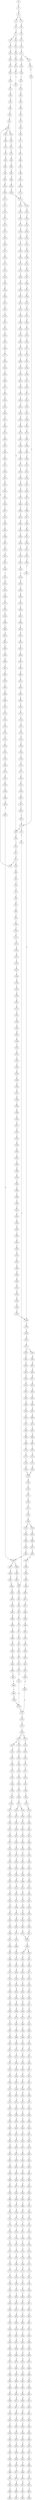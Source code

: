 strict digraph  {
	S0 -> S1 [ label = C ];
	S1 -> S2 [ label = G ];
	S2 -> S3 [ label = T ];
	S2 -> S4 [ label = C ];
	S3 -> S5 [ label = A ];
	S4 -> S6 [ label = A ];
	S5 -> S7 [ label = C ];
	S6 -> S8 [ label = C ];
	S7 -> S9 [ label = T ];
	S7 -> S10 [ label = G ];
	S8 -> S11 [ label = G ];
	S9 -> S12 [ label = T ];
	S10 -> S13 [ label = T ];
	S11 -> S14 [ label = T ];
	S12 -> S15 [ label = C ];
	S13 -> S16 [ label = C ];
	S14 -> S17 [ label = C ];
	S15 -> S18 [ label = A ];
	S16 -> S19 [ label = C ];
	S17 -> S20 [ label = G ];
	S17 -> S21 [ label = C ];
	S18 -> S22 [ label = A ];
	S19 -> S23 [ label = A ];
	S20 -> S24 [ label = A ];
	S21 -> S25 [ label = A ];
	S22 -> S26 [ label = G ];
	S23 -> S27 [ label = G ];
	S24 -> S28 [ label = G ];
	S25 -> S29 [ label = G ];
	S26 -> S30 [ label = C ];
	S27 -> S31 [ label = C ];
	S28 -> S32 [ label = C ];
	S29 -> S33 [ label = C ];
	S30 -> S34 [ label = G ];
	S31 -> S35 [ label = G ];
	S32 -> S36 [ label = G ];
	S33 -> S37 [ label = T ];
	S33 -> S35 [ label = G ];
	S34 -> S38 [ label = A ];
	S35 -> S39 [ label = A ];
	S36 -> S40 [ label = A ];
	S37 -> S41 [ label = T ];
	S38 -> S42 [ label = G ];
	S39 -> S43 [ label = G ];
	S40 -> S44 [ label = G ];
	S41 -> S45 [ label = C ];
	S42 -> S46 [ label = T ];
	S43 -> S47 [ label = T ];
	S44 -> S48 [ label = T ];
	S45 -> S49 [ label = A ];
	S46 -> S50 [ label = C ];
	S47 -> S51 [ label = C ];
	S48 -> S52 [ label = C ];
	S49 -> S53 [ label = C ];
	S50 -> S54 [ label = C ];
	S51 -> S55 [ label = C ];
	S51 -> S56 [ label = T ];
	S52 -> S57 [ label = G ];
	S53 -> S58 [ label = G ];
	S54 -> S59 [ label = C ];
	S55 -> S59 [ label = C ];
	S56 -> S60 [ label = C ];
	S57 -> S61 [ label = A ];
	S58 -> S62 [ label = C ];
	S59 -> S63 [ label = T ];
	S59 -> S64 [ label = G ];
	S60 -> S65 [ label = G ];
	S61 -> S66 [ label = A ];
	S62 -> S67 [ label = C ];
	S63 -> S68 [ label = C ];
	S64 -> S69 [ label = C ];
	S65 -> S70 [ label = T ];
	S66 -> S71 [ label = C ];
	S67 -> S72 [ label = C ];
	S68 -> S73 [ label = C ];
	S69 -> S74 [ label = C ];
	S70 -> S75 [ label = C ];
	S71 -> S76 [ label = C ];
	S72 -> S77 [ label = T ];
	S73 -> S78 [ label = G ];
	S74 -> S79 [ label = T ];
	S75 -> S80 [ label = T ];
	S76 -> S81 [ label = T ];
	S77 -> S82 [ label = T ];
	S78 -> S83 [ label = G ];
	S79 -> S84 [ label = G ];
	S80 -> S85 [ label = G ];
	S81 -> S86 [ label = G ];
	S82 -> S87 [ label = C ];
	S83 -> S88 [ label = T ];
	S84 -> S89 [ label = T ];
	S85 -> S90 [ label = T ];
	S86 -> S91 [ label = T ];
	S87 -> S92 [ label = A ];
	S88 -> S93 [ label = C ];
	S89 -> S94 [ label = C ];
	S90 -> S95 [ label = T ];
	S91 -> S96 [ label = C ];
	S92 -> S97 [ label = T ];
	S93 -> S98 [ label = T ];
	S94 -> S99 [ label = G ];
	S95 -> S100 [ label = C ];
	S96 -> S101 [ label = G ];
	S97 -> S102 [ label = C ];
	S98 -> S103 [ label = G ];
	S99 -> S104 [ label = C ];
	S100 -> S105 [ label = C ];
	S101 -> S106 [ label = C ];
	S102 -> S107 [ label = C ];
	S103 -> S108 [ label = G ];
	S104 -> S109 [ label = G ];
	S105 -> S110 [ label = G ];
	S106 -> S111 [ label = G ];
	S107 -> S112 [ label = A ];
	S108 -> S113 [ label = A ];
	S109 -> S114 [ label = C ];
	S110 -> S115 [ label = T ];
	S111 -> S114 [ label = C ];
	S112 -> S116 [ label = G ];
	S113 -> S117 [ label = G ];
	S114 -> S118 [ label = G ];
	S114 -> S119 [ label = A ];
	S115 -> S120 [ label = G ];
	S116 -> S121 [ label = A ];
	S117 -> S122 [ label = G ];
	S118 -> S123 [ label = A ];
	S119 -> S124 [ label = A ];
	S120 -> S125 [ label = G ];
	S121 -> S126 [ label = A ];
	S122 -> S127 [ label = G ];
	S123 -> S128 [ label = G ];
	S124 -> S129 [ label = C ];
	S125 -> S130 [ label = C ];
	S126 -> S131 [ label = C ];
	S127 -> S132 [ label = T ];
	S128 -> S133 [ label = C ];
	S129 -> S134 [ label = C ];
	S130 -> S135 [ label = C ];
	S131 -> S136 [ label = C ];
	S132 -> S137 [ label = G ];
	S133 -> S138 [ label = A ];
	S134 -> S139 [ label = C ];
	S135 -> S140 [ label = C ];
	S136 -> S141 [ label = A ];
	S136 -> S142 [ label = G ];
	S137 -> S143 [ label = T ];
	S138 -> S144 [ label = G ];
	S139 -> S145 [ label = G ];
	S140 -> S146 [ label = G ];
	S141 -> S147 [ label = G ];
	S141 -> S148 [ label = C ];
	S142 -> S149 [ label = G ];
	S143 -> S150 [ label = T ];
	S144 -> S151 [ label = T ];
	S145 -> S152 [ label = T ];
	S146 -> S153 [ label = T ];
	S147 -> S154 [ label = A ];
	S148 -> S155 [ label = C ];
	S149 -> S156 [ label = A ];
	S150 -> S157 [ label = C ];
	S151 -> S158 [ label = G ];
	S152 -> S159 [ label = A ];
	S153 -> S160 [ label = C ];
	S154 -> S161 [ label = C ];
	S155 -> S162 [ label = A ];
	S156 -> S163 [ label = C ];
	S157 -> S164 [ label = C ];
	S158 -> S165 [ label = C ];
	S159 -> S166 [ label = C ];
	S160 -> S167 [ label = C ];
	S161 -> S168 [ label = T ];
	S162 -> S169 [ label = C ];
	S163 -> S170 [ label = G ];
	S164 -> S171 [ label = A ];
	S165 -> S172 [ label = A ];
	S166 -> S173 [ label = A ];
	S167 -> S174 [ label = A ];
	S168 -> S175 [ label = C ];
	S169 -> S176 [ label = C ];
	S170 -> S177 [ label = C ];
	S171 -> S178 [ label = G ];
	S172 -> S179 [ label = A ];
	S173 -> S180 [ label = G ];
	S174 -> S181 [ label = G ];
	S175 -> S182 [ label = C ];
	S176 -> S183 [ label = C ];
	S177 -> S184 [ label = C ];
	S178 -> S185 [ label = C ];
	S179 -> S186 [ label = C ];
	S180 -> S187 [ label = C ];
	S181 -> S188 [ label = T ];
	S182 -> S189 [ label = C ];
	S183 -> S190 [ label = C ];
	S184 -> S191 [ label = C ];
	S185 -> S192 [ label = A ];
	S186 -> S193 [ label = A ];
	S187 -> S194 [ label = A ];
	S188 -> S195 [ label = A ];
	S189 -> S196 [ label = A ];
	S190 -> S197 [ label = T ];
	S191 -> S198 [ label = A ];
	S192 -> S199 [ label = G ];
	S193 -> S200 [ label = G ];
	S194 -> S201 [ label = G ];
	S195 -> S202 [ label = G ];
	S196 -> S203 [ label = T ];
	S197 -> S204 [ label = T ];
	S198 -> S205 [ label = T ];
	S199 -> S206 [ label = A ];
	S200 -> S207 [ label = C ];
	S201 -> S208 [ label = G ];
	S202 -> S209 [ label = C ];
	S203 -> S210 [ label = C ];
	S204 -> S211 [ label = C ];
	S205 -> S212 [ label = C ];
	S206 -> S213 [ label = T ];
	S207 -> S214 [ label = T ];
	S208 -> S215 [ label = T ];
	S209 -> S216 [ label = T ];
	S210 -> S217 [ label = T ];
	S211 -> S218 [ label = C ];
	S211 -> S219 [ label = G ];
	S212 -> S220 [ label = G ];
	S213 -> S221 [ label = A ];
	S214 -> S222 [ label = A ];
	S215 -> S223 [ label = G ];
	S216 -> S224 [ label = C ];
	S217 -> S225 [ label = G ];
	S218 -> S226 [ label = T ];
	S219 -> S227 [ label = A ];
	S220 -> S228 [ label = T ];
	S221 -> S229 [ label = A ];
	S222 -> S230 [ label = C ];
	S223 -> S231 [ label = C ];
	S224 -> S232 [ label = C ];
	S225 -> S233 [ label = C ];
	S226 -> S234 [ label = G ];
	S227 -> S235 [ label = T ];
	S228 -> S236 [ label = C ];
	S229 -> S237 [ label = A ];
	S230 -> S238 [ label = G ];
	S231 -> S239 [ label = A ];
	S232 -> S240 [ label = A ];
	S233 -> S241 [ label = C ];
	S234 -> S242 [ label = T ];
	S235 -> S243 [ label = C ];
	S236 -> S244 [ label = C ];
	S237 -> S245 [ label = A ];
	S238 -> S246 [ label = A ];
	S239 -> S247 [ label = C ];
	S240 -> S248 [ label = C ];
	S241 -> S249 [ label = A ];
	S242 -> S250 [ label = C ];
	S243 -> S251 [ label = G ];
	S244 -> S252 [ label = T ];
	S245 -> S253 [ label = A ];
	S246 -> S254 [ label = G ];
	S247 -> S255 [ label = G ];
	S248 -> S256 [ label = C ];
	S249 -> S257 [ label = G ];
	S250 -> S258 [ label = C ];
	S251 -> S259 [ label = T ];
	S252 -> S260 [ label = C ];
	S253 -> S261 [ label = C ];
	S254 -> S262 [ label = A ];
	S255 -> S263 [ label = C ];
	S256 -> S264 [ label = G ];
	S257 -> S265 [ label = T ];
	S258 -> S266 [ label = T ];
	S259 -> S267 [ label = T ];
	S260 -> S268 [ label = T ];
	S261 -> S269 [ label = T ];
	S262 -> S270 [ label = A ];
	S263 -> S271 [ label = G ];
	S264 -> S272 [ label = G ];
	S265 -> S273 [ label = C ];
	S266 -> S274 [ label = T ];
	S267 -> S275 [ label = T ];
	S268 -> S276 [ label = T ];
	S269 -> S277 [ label = T ];
	S270 -> S278 [ label = C ];
	S271 -> S279 [ label = G ];
	S272 -> S280 [ label = A ];
	S273 -> S281 [ label = G ];
	S274 -> S282 [ label = G ];
	S275 -> S283 [ label = G ];
	S276 -> S284 [ label = C ];
	S277 -> S285 [ label = T ];
	S278 -> S286 [ label = T ];
	S279 -> S287 [ label = T ];
	S280 -> S288 [ label = C ];
	S281 -> S289 [ label = T ];
	S282 -> S290 [ label = T ];
	S283 -> S291 [ label = T ];
	S284 -> S292 [ label = T ];
	S285 -> S293 [ label = G ];
	S286 -> S294 [ label = G ];
	S287 -> S295 [ label = G ];
	S288 -> S296 [ label = G ];
	S289 -> S297 [ label = A ];
	S290 -> S298 [ label = A ];
	S291 -> S299 [ label = A ];
	S292 -> S300 [ label = C ];
	S293 -> S301 [ label = C ];
	S294 -> S302 [ label = G ];
	S295 -> S303 [ label = C ];
	S296 -> S304 [ label = T ];
	S297 -> S305 [ label = A ];
	S298 -> S306 [ label = G ];
	S299 -> S307 [ label = G ];
	S300 -> S308 [ label = G ];
	S301 -> S309 [ label = C ];
	S302 -> S310 [ label = C ];
	S303 -> S311 [ label = C ];
	S304 -> S312 [ label = C ];
	S305 -> S313 [ label = G ];
	S306 -> S314 [ label = G ];
	S307 -> S315 [ label = G ];
	S308 -> S316 [ label = G ];
	S309 -> S317 [ label = G ];
	S310 -> S318 [ label = G ];
	S311 -> S319 [ label = G ];
	S312 -> S320 [ label = G ];
	S313 -> S321 [ label = A ];
	S314 -> S322 [ label = A ];
	S315 -> S323 [ label = A ];
	S316 -> S324 [ label = A ];
	S317 -> S325 [ label = T ];
	S318 -> S326 [ label = C ];
	S319 -> S327 [ label = C ];
	S320 -> S328 [ label = T ];
	S321 -> S329 [ label = C ];
	S322 -> S330 [ label = G ];
	S323 -> S331 [ label = A ];
	S324 -> S332 [ label = G ];
	S325 -> S333 [ label = A ];
	S326 -> S334 [ label = A ];
	S327 -> S335 [ label = A ];
	S328 -> S336 [ label = G ];
	S329 -> S337 [ label = G ];
	S330 -> S338 [ label = A ];
	S331 -> S339 [ label = A ];
	S332 -> S340 [ label = A ];
	S333 -> S341 [ label = G ];
	S334 -> S342 [ label = G ];
	S335 -> S343 [ label = A ];
	S336 -> S344 [ label = A ];
	S337 -> S345 [ label = G ];
	S338 -> S346 [ label = G ];
	S339 -> S347 [ label = G ];
	S340 -> S348 [ label = G ];
	S341 -> S349 [ label = C ];
	S342 -> S350 [ label = C ];
	S343 -> S351 [ label = C ];
	S344 -> S352 [ label = C ];
	S345 -> S353 [ label = C ];
	S346 -> S354 [ label = G ];
	S347 -> S355 [ label = G ];
	S348 -> S356 [ label = G ];
	S349 -> S357 [ label = C ];
	S350 -> S358 [ label = G ];
	S351 -> S359 [ label = C ];
	S352 -> S360 [ label = C ];
	S353 -> S361 [ label = T ];
	S354 -> S362 [ label = T ];
	S355 -> S363 [ label = T ];
	S356 -> S364 [ label = T ];
	S357 -> S365 [ label = G ];
	S358 -> S366 [ label = G ];
	S359 -> S367 [ label = A ];
	S360 -> S368 [ label = G ];
	S361 -> S369 [ label = C ];
	S362 -> S370 [ label = C ];
	S363 -> S371 [ label = C ];
	S364 -> S372 [ label = C ];
	S365 -> S373 [ label = G ];
	S366 -> S374 [ label = G ];
	S367 -> S375 [ label = G ];
	S368 -> S376 [ label = G ];
	S369 -> S377 [ label = T ];
	S370 -> S378 [ label = C ];
	S371 -> S379 [ label = C ];
	S372 -> S378 [ label = C ];
	S373 -> S380 [ label = T ];
	S374 -> S381 [ label = T ];
	S375 -> S382 [ label = T ];
	S376 -> S383 [ label = T ];
	S377 -> S384 [ label = C ];
	S378 -> S385 [ label = C ];
	S379 -> S386 [ label = C ];
	S380 -> S387 [ label = G ];
	S381 -> S388 [ label = G ];
	S382 -> S389 [ label = C ];
	S383 -> S390 [ label = C ];
	S384 -> S391 [ label = G ];
	S385 -> S392 [ label = A ];
	S385 -> S393 [ label = G ];
	S386 -> S394 [ label = G ];
	S387 -> S395 [ label = A ];
	S388 -> S396 [ label = C ];
	S389 -> S397 [ label = G ];
	S390 -> S398 [ label = G ];
	S391 -> S399 [ label = A ];
	S392 -> S400 [ label = G ];
	S393 -> S401 [ label = G ];
	S394 -> S402 [ label = A ];
	S395 -> S403 [ label = C ];
	S396 -> S404 [ label = C ];
	S397 -> S405 [ label = C ];
	S398 -> S406 [ label = C ];
	S399 -> S407 [ label = A ];
	S400 -> S408 [ label = A ];
	S401 -> S409 [ label = A ];
	S402 -> S410 [ label = A ];
	S403 -> S411 [ label = G ];
	S404 -> S412 [ label = G ];
	S405 -> S413 [ label = G ];
	S406 -> S414 [ label = G ];
	S407 -> S415 [ label = G ];
	S408 -> S416 [ label = G ];
	S409 -> S417 [ label = G ];
	S410 -> S418 [ label = G ];
	S411 -> S419 [ label = T ];
	S412 -> S420 [ label = C ];
	S413 -> S421 [ label = C ];
	S414 -> S422 [ label = T ];
	S415 -> S423 [ label = T ];
	S416 -> S424 [ label = C ];
	S417 -> S425 [ label = G ];
	S418 -> S426 [ label = T ];
	S419 -> S427 [ label = G ];
	S420 -> S428 [ label = C ];
	S421 -> S429 [ label = A ];
	S422 -> S430 [ label = A ];
	S423 -> S431 [ label = C ];
	S424 -> S432 [ label = C ];
	S425 -> S433 [ label = C ];
	S426 -> S434 [ label = C ];
	S427 -> S435 [ label = G ];
	S428 -> S436 [ label = G ];
	S429 -> S437 [ label = G ];
	S430 -> S438 [ label = G ];
	S431 -> S439 [ label = G ];
	S432 -> S440 [ label = A ];
	S433 -> S441 [ label = G ];
	S434 -> S442 [ label = G ];
	S435 -> S443 [ label = G ];
	S436 -> S444 [ label = G ];
	S437 -> S445 [ label = C ];
	S438 -> S446 [ label = C ];
	S439 -> S447 [ label = C ];
	S440 -> S448 [ label = C ];
	S441 -> S449 [ label = T ];
	S442 -> S450 [ label = A ];
	S443 -> S451 [ label = T ];
	S444 -> S452 [ label = T ];
	S445 -> S453 [ label = C ];
	S446 -> S454 [ label = C ];
	S447 -> S455 [ label = G ];
	S448 -> S456 [ label = G ];
	S449 -> S457 [ label = G ];
	S450 -> S458 [ label = G ];
	S451 -> S459 [ label = A ];
	S452 -> S460 [ label = G ];
	S453 -> S461 [ label = G ];
	S454 -> S462 [ label = G ];
	S455 -> S463 [ label = G ];
	S456 -> S464 [ label = G ];
	S457 -> S465 [ label = G ];
	S458 -> S466 [ label = G ];
	S459 -> S467 [ label = C ];
	S460 -> S468 [ label = G ];
	S461 -> S469 [ label = G ];
	S462 -> S470 [ label = C ];
	S463 -> S471 [ label = C ];
	S464 -> S472 [ label = T ];
	S465 -> S473 [ label = T ];
	S466 -> S474 [ label = T ];
	S467 -> S475 [ label = T ];
	S468 -> S476 [ label = T ];
	S469 -> S477 [ label = T ];
	S470 -> S478 [ label = T ];
	S471 -> S479 [ label = T ];
	S472 -> S480 [ label = T ];
	S473 -> S481 [ label = A ];
	S474 -> S482 [ label = A ];
	S475 -> S483 [ label = A ];
	S476 -> S484 [ label = G ];
	S477 -> S485 [ label = G ];
	S478 -> S486 [ label = G ];
	S479 -> S487 [ label = A ];
	S480 -> S488 [ label = A ];
	S481 -> S489 [ label = T ];
	S482 -> S490 [ label = T ];
	S483 -> S491 [ label = T ];
	S484 -> S492 [ label = G ];
	S485 -> S493 [ label = G ];
	S486 -> S494 [ label = G ];
	S487 -> S495 [ label = T ];
	S488 -> S496 [ label = C ];
	S489 -> S497 [ label = G ];
	S490 -> S498 [ label = A ];
	S491 -> S499 [ label = T ];
	S492 -> S500 [ label = A ];
	S493 -> S501 [ label = A ];
	S494 -> S502 [ label = A ];
	S495 -> S503 [ label = A ];
	S496 -> S504 [ label = T ];
	S497 -> S505 [ label = A ];
	S498 -> S506 [ label = A ];
	S499 -> S507 [ label = G ];
	S500 -> S508 [ label = A ];
	S501 -> S509 [ label = A ];
	S502 -> S510 [ label = A ];
	S503 -> S511 [ label = G ];
	S504 -> S512 [ label = G ];
	S505 -> S513 [ label = G ];
	S506 -> S514 [ label = G ];
	S507 -> S515 [ label = G ];
	S508 -> S516 [ label = C ];
	S509 -> S517 [ label = G ];
	S510 -> S518 [ label = G ];
	S511 -> S519 [ label = T ];
	S512 -> S520 [ label = C ];
	S513 -> S521 [ label = C ];
	S514 -> S522 [ label = T ];
	S515 -> S523 [ label = A ];
	S516 -> S524 [ label = C ];
	S517 -> S525 [ label = A ];
	S518 -> S526 [ label = A ];
	S519 -> S527 [ label = A ];
	S520 -> S528 [ label = A ];
	S521 -> S529 [ label = G ];
	S522 -> S530 [ label = C ];
	S523 -> S531 [ label = A ];
	S524 -> S532 [ label = T ];
	S525 -> S533 [ label = A ];
	S526 -> S534 [ label = A ];
	S527 -> S535 [ label = G ];
	S528 -> S536 [ label = G ];
	S529 -> S537 [ label = G ];
	S530 -> S538 [ label = G ];
	S531 -> S539 [ label = C ];
	S532 -> S540 [ label = C ];
	S533 -> S541 [ label = C ];
	S534 -> S542 [ label = C ];
	S535 -> S543 [ label = C ];
	S536 -> S544 [ label = A ];
	S537 -> S545 [ label = T ];
	S538 -> S546 [ label = T ];
	S539 -> S547 [ label = G ];
	S540 -> S548 [ label = G ];
	S541 -> S549 [ label = G ];
	S542 -> S549 [ label = G ];
	S543 -> S550 [ label = C ];
	S544 -> S551 [ label = C ];
	S545 -> S552 [ label = C ];
	S546 -> S553 [ label = G ];
	S547 -> S554 [ label = G ];
	S548 -> S555 [ label = G ];
	S549 -> S556 [ label = G ];
	S550 -> S557 [ label = G ];
	S551 -> S558 [ label = G ];
	S552 -> S559 [ label = G ];
	S553 -> S560 [ label = G ];
	S554 -> S561 [ label = T ];
	S555 -> S562 [ label = C ];
	S556 -> S563 [ label = C ];
	S557 -> S564 [ label = A ];
	S558 -> S565 [ label = G ];
	S559 -> S566 [ label = C ];
	S560 -> S567 [ label = T ];
	S561 -> S568 [ label = A ];
	S562 -> S569 [ label = A ];
	S563 -> S570 [ label = A ];
	S564 -> S571 [ label = A ];
	S565 -> S572 [ label = A ];
	S566 -> S573 [ label = A ];
	S567 -> S574 [ label = A ];
	S568 -> S575 [ label = C ];
	S569 -> S576 [ label = C ];
	S570 -> S577 [ label = C ];
	S571 -> S578 [ label = A ];
	S572 -> S579 [ label = C ];
	S573 -> S580 [ label = C ];
	S574 -> S581 [ label = C ];
	S575 -> S582 [ label = G ];
	S576 -> S583 [ label = G ];
	S577 -> S584 [ label = C ];
	S577 -> S585 [ label = T ];
	S578 -> S586 [ label = C ];
	S579 -> S587 [ label = A ];
	S580 -> S588 [ label = G ];
	S581 -> S589 [ label = C ];
	S582 -> S590 [ label = A ];
	S583 -> S591 [ label = C ];
	S584 -> S592 [ label = G ];
	S585 -> S593 [ label = G ];
	S586 -> S594 [ label = C ];
	S587 -> S595 [ label = C ];
	S588 -> S596 [ label = C ];
	S589 -> S597 [ label = G ];
	S590 -> S598 [ label = A ];
	S591 -> S599 [ label = G ];
	S592 -> S600 [ label = G ];
	S593 -> S601 [ label = G ];
	S594 -> S602 [ label = C ];
	S595 -> S603 [ label = A ];
	S596 -> S604 [ label = G ];
	S597 -> S605 [ label = G ];
	S598 -> S606 [ label = G ];
	S599 -> S607 [ label = C ];
	S600 -> S608 [ label = G ];
	S601 -> S609 [ label = G ];
	S602 -> S610 [ label = C ];
	S603 -> S611 [ label = C ];
	S604 -> S612 [ label = C ];
	S605 -> S613 [ label = T ];
	S606 -> S614 [ label = A ];
	S607 -> S615 [ label = G ];
	S608 -> S616 [ label = A ];
	S609 -> S617 [ label = A ];
	S610 -> S618 [ label = G ];
	S611 -> S619 [ label = C ];
	S612 -> S620 [ label = G ];
	S613 -> S621 [ label = G ];
	S614 -> S622 [ label = A ];
	S615 -> S623 [ label = C ];
	S616 -> S624 [ label = A ];
	S617 -> S625 [ label = A ];
	S618 -> S626 [ label = A ];
	S619 -> S627 [ label = T ];
	S620 -> S628 [ label = G ];
	S621 -> S629 [ label = G ];
	S622 -> S630 [ label = G ];
	S623 -> S631 [ label = G ];
	S624 -> S632 [ label = T ];
	S625 -> S633 [ label = C ];
	S626 -> S634 [ label = C ];
	S627 -> S635 [ label = C ];
	S628 -> S636 [ label = C ];
	S629 -> S637 [ label = T ];
	S630 -> S638 [ label = T ];
	S631 -> S639 [ label = T ];
	S632 -> S640 [ label = T ];
	S633 -> S641 [ label = T ];
	S634 -> S642 [ label = T ];
	S635 -> S643 [ label = T ];
	S636 -> S644 [ label = T ];
	S637 -> S645 [ label = T ];
	S638 -> S646 [ label = G ];
	S639 -> S647 [ label = C ];
	S640 -> S648 [ label = G ];
	S641 -> S649 [ label = G ];
	S642 -> S650 [ label = A ];
	S643 -> S651 [ label = A ];
	S644 -> S652 [ label = G ];
	S645 -> S653 [ label = A ];
	S646 -> S654 [ label = T ];
	S647 -> S655 [ label = G ];
	S648 -> S656 [ label = A ];
	S649 -> S657 [ label = G ];
	S650 -> S658 [ label = G ];
	S651 -> S659 [ label = G ];
	S652 -> S660 [ label = G ];
	S653 -> S661 [ label = G ];
	S654 -> S662 [ label = C ];
	S655 -> S663 [ label = A ];
	S656 -> S664 [ label = A ];
	S657 -> S665 [ label = A ];
	S658 -> S666 [ label = A ];
	S659 -> S667 [ label = A ];
	S660 -> S668 [ label = A ];
	S661 -> S669 [ label = A ];
	S662 -> S670 [ label = C ];
	S663 -> S671 [ label = C ];
	S664 -> S672 [ label = C ];
	S665 -> S673 [ label = C ];
	S666 -> S674 [ label = A ];
	S667 -> S675 [ label = A ];
	S668 -> S676 [ label = A ];
	S669 -> S677 [ label = A ];
	S670 -> S678 [ label = T ];
	S671 -> S679 [ label = G ];
	S672 -> S680 [ label = C ];
	S673 -> S681 [ label = C ];
	S674 -> S682 [ label = T ];
	S675 -> S683 [ label = C ];
	S676 -> S684 [ label = T ];
	S677 -> S685 [ label = G ];
	S678 -> S686 [ label = G ];
	S679 -> S687 [ label = C ];
	S680 -> S688 [ label = C ];
	S681 -> S689 [ label = C ];
	S682 -> S690 [ label = C ];
	S683 -> S691 [ label = G ];
	S684 -> S692 [ label = G ];
	S685 -> S693 [ label = G ];
	S686 -> S694 [ label = G ];
	S687 -> S695 [ label = G ];
	S688 -> S696 [ label = G ];
	S689 -> S697 [ label = G ];
	S690 -> S698 [ label = G ];
	S691 -> S699 [ label = A ];
	S692 -> S700 [ label = G ];
	S693 -> S701 [ label = G ];
	S694 -> S702 [ label = C ];
	S695 -> S703 [ label = C ];
	S696 -> S704 [ label = T ];
	S697 -> S705 [ label = T ];
	S698 -> S706 [ label = G ];
	S699 -> S707 [ label = G ];
	S700 -> S708 [ label = G ];
	S701 -> S709 [ label = G ];
	S702 -> S710 [ label = C ];
	S703 -> S711 [ label = C ];
	S704 -> S712 [ label = C ];
	S705 -> S713 [ label = C ];
	S706 -> S714 [ label = G ];
	S707 -> S715 [ label = G ];
	S708 -> S716 [ label = G ];
	S709 -> S717 [ label = G ];
	S710 -> S718 [ label = T ];
	S711 -> S719 [ label = T ];
	S712 -> S720 [ label = T ];
	S713 -> S721 [ label = T ];
	S714 -> S722 [ label = T ];
	S715 -> S723 [ label = T ];
	S716 -> S724 [ label = T ];
	S717 -> S725 [ label = T ];
	S718 -> S726 [ label = G ];
	S719 -> S727 [ label = C ];
	S720 -> S728 [ label = C ];
	S721 -> S729 [ label = C ];
	S722 -> S730 [ label = A ];
	S723 -> S731 [ label = G ];
	S724 -> S732 [ label = C ];
	S725 -> S733 [ label = C ];
	S726 -> S734 [ label = G ];
	S727 -> S735 [ label = G ];
	S728 -> S736 [ label = G ];
	S729 -> S736 [ label = G ];
	S730 -> S737 [ label = T ];
	S731 -> S738 [ label = T ];
	S732 -> S739 [ label = C ];
	S733 -> S740 [ label = C ];
	S734 -> S741 [ label = G ];
	S735 -> S742 [ label = G ];
	S736 -> S743 [ label = G ];
	S737 -> S744 [ label = C ];
	S738 -> S745 [ label = C ];
	S739 -> S746 [ label = G ];
	S740 -> S747 [ label = G ];
	S741 -> S748 [ label = T ];
	S742 -> S749 [ label = G ];
	S743 -> S750 [ label = C ];
	S744 -> S751 [ label = C ];
	S745 -> S752 [ label = C ];
	S746 -> S753 [ label = C ];
	S747 -> S754 [ label = T ];
	S748 -> S755 [ label = C ];
	S749 -> S756 [ label = C ];
	S750 -> S757 [ label = A ];
	S751 -> S758 [ label = C ];
	S752 -> S759 [ label = C ];
	S753 -> S760 [ label = C ];
	S754 -> S761 [ label = C ];
	S755 -> S762 [ label = C ];
	S756 -> S763 [ label = T ];
	S757 -> S764 [ label = C ];
	S758 -> S765 [ label = G ];
	S759 -> S766 [ label = T ];
	S760 -> S767 [ label = G ];
	S761 -> S768 [ label = G ];
	S762 -> S769 [ label = C ];
	S763 -> S770 [ label = C ];
	S764 -> S771 [ label = C ];
	S765 -> S772 [ label = A ];
	S766 -> S773 [ label = G ];
	S767 -> S774 [ label = G ];
	S768 -> S775 [ label = G ];
	S769 -> S776 [ label = G ];
	S770 -> S777 [ label = A ];
	S771 -> S778 [ label = G ];
	S772 -> S779 [ label = A ];
	S773 -> S780 [ label = T ];
	S774 -> S781 [ label = A ];
	S775 -> S782 [ label = A ];
	S776 -> S783 [ label = A ];
	S777 -> S784 [ label = C ];
	S778 -> S785 [ label = A ];
	S779 -> S786 [ label = A ];
	S780 -> S787 [ label = C ];
	S781 -> S788 [ label = A ];
	S782 -> S789 [ label = A ];
	S783 -> S790 [ label = G ];
	S784 -> S791 [ label = G ];
	S785 -> S792 [ label = G ];
	S785 -> S793 [ label = A ];
	S786 -> S794 [ label = G ];
	S787 -> S795 [ label = C ];
	S788 -> S796 [ label = C ];
	S789 -> S797 [ label = C ];
	S790 -> S798 [ label = T ];
	S791 -> S799 [ label = T ];
	S792 -> S800 [ label = T ];
	S793 -> S801 [ label = T ];
	S794 -> S802 [ label = T ];
	S795 -> S803 [ label = T ];
	S796 -> S804 [ label = T ];
	S797 -> S805 [ label = T ];
	S798 -> S806 [ label = C ];
	S799 -> S807 [ label = C ];
	S800 -> S808 [ label = C ];
	S801 -> S809 [ label = G ];
	S802 -> S810 [ label = G ];
	S803 -> S811 [ label = A ];
	S804 -> S812 [ label = G ];
	S805 -> S813 [ label = A ];
	S806 -> S814 [ label = C ];
	S807 -> S815 [ label = C ];
	S808 -> S816 [ label = C ];
	S809 -> S817 [ label = T ];
	S810 -> S818 [ label = T ];
	S811 -> S819 [ label = C ];
	S812 -> S820 [ label = C ];
	S813 -> S821 [ label = C ];
	S814 -> S822 [ label = A ];
	S815 -> S823 [ label = A ];
	S816 -> S824 [ label = A ];
	S817 -> S825 [ label = A ];
	S818 -> S826 [ label = C ];
	S819 -> S827 [ label = T ];
	S820 -> S828 [ label = A ];
	S821 -> S829 [ label = A ];
	S822 -> S830 [ label = G ];
	S823 -> S831 [ label = G ];
	S824 -> S830 [ label = G ];
	S825 -> S832 [ label = G ];
	S826 -> S833 [ label = G ];
	S827 -> S834 [ label = A ];
	S828 -> S835 [ label = A ];
	S829 -> S836 [ label = A ];
	S830 -> S837 [ label = T ];
	S830 -> S838 [ label = C ];
	S831 -> S33 [ label = C ];
	S832 -> S839 [ label = T ];
	S833 -> S840 [ label = T ];
	S834 -> S841 [ label = C ];
	S835 -> S842 [ label = C ];
	S836 -> S843 [ label = C ];
	S837 -> S844 [ label = A ];
	S838 -> S845 [ label = T ];
	S839 -> S846 [ label = T ];
	S840 -> S847 [ label = C ];
	S841 -> S848 [ label = C ];
	S842 -> S849 [ label = C ];
	S843 -> S850 [ label = G ];
	S844 -> S851 [ label = G ];
	S845 -> S852 [ label = T ];
	S846 -> S853 [ label = T ];
	S847 -> S854 [ label = G ];
	S848 -> S855 [ label = A ];
	S849 -> S856 [ label = A ];
	S850 -> S857 [ label = A ];
	S851 -> S858 [ label = G ];
	S852 -> S45 [ label = C ];
	S853 -> S859 [ label = C ];
	S854 -> S860 [ label = G ];
	S855 -> S861 [ label = G ];
	S856 -> S862 [ label = G ];
	S857 -> S863 [ label = A ];
	S858 -> S864 [ label = G ];
	S859 -> S865 [ label = A ];
	S860 -> S866 [ label = A ];
	S861 -> S867 [ label = G ];
	S862 -> S868 [ label = A ];
	S863 -> S869 [ label = A ];
	S864 -> S870 [ label = T ];
	S865 -> S871 [ label = C ];
	S866 -> S872 [ label = A ];
	S867 -> S873 [ label = A ];
	S868 -> S874 [ label = A ];
	S869 -> S875 [ label = A ];
	S870 -> S876 [ label = C ];
	S871 -> S877 [ label = T ];
	S872 -> S878 [ label = C ];
	S873 -> S879 [ label = G ];
	S874 -> S880 [ label = C ];
	S875 -> S881 [ label = C ];
	S876 -> S882 [ label = A ];
	S877 -> S883 [ label = C ];
	S878 -> S884 [ label = A ];
	S879 -> S885 [ label = A ];
	S880 -> S886 [ label = A ];
	S881 -> S887 [ label = A ];
	S882 -> S888 [ label = C ];
	S883 -> S889 [ label = C ];
	S884 -> S890 [ label = G ];
	S885 -> S891 [ label = G ];
	S886 -> S892 [ label = G ];
	S887 -> S893 [ label = G ];
	S888 -> S894 [ label = T ];
	S889 -> S895 [ label = T ];
	S890 -> S896 [ label = G ];
	S891 -> S897 [ label = T ];
	S892 -> S898 [ label = C ];
	S893 -> S899 [ label = A ];
	S894 -> S900 [ label = C ];
	S895 -> S901 [ label = T ];
	S896 -> S902 [ label = A ];
	S897 -> S903 [ label = C ];
	S898 -> S904 [ label = C ];
	S899 -> S905 [ label = A ];
	S900 -> S906 [ label = G ];
	S901 -> S907 [ label = T ];
	S902 -> S908 [ label = A ];
	S903 -> S909 [ label = A ];
	S904 -> S910 [ label = G ];
	S905 -> S911 [ label = G ];
	S906 -> S912 [ label = C ];
	S907 -> S913 [ label = C ];
	S908 -> S914 [ label = T ];
	S909 -> S915 [ label = G ];
	S910 -> S916 [ label = T ];
	S911 -> S917 [ label = G ];
	S912 -> S918 [ label = T ];
	S913 -> S919 [ label = A ];
	S914 -> S920 [ label = A ];
	S915 -> S921 [ label = G ];
	S916 -> S922 [ label = C ];
	S917 -> S923 [ label = G ];
	S918 -> S924 [ label = T ];
	S919 -> S925 [ label = T ];
	S920 -> S926 [ label = G ];
	S921 -> S927 [ label = A ];
	S922 -> S928 [ label = C ];
	S923 -> S929 [ label = G ];
	S924 -> S930 [ label = C ];
	S925 -> S931 [ label = C ];
	S926 -> S932 [ label = T ];
	S927 -> S933 [ label = C ];
	S928 -> S934 [ label = T ];
	S929 -> S935 [ label = T ];
	S930 -> S936 [ label = A ];
	S931 -> S937 [ label = C ];
	S932 -> S938 [ label = C ];
	S933 -> S939 [ label = C ];
	S934 -> S940 [ label = C ];
	S935 -> S941 [ label = C ];
	S936 -> S942 [ label = T ];
	S937 -> S943 [ label = A ];
	S938 -> S944 [ label = T ];
	S939 -> S945 [ label = A ];
	S940 -> S946 [ label = T ];
	S941 -> S947 [ label = T ];
	S942 -> S948 [ label = C ];
	S943 -> S949 [ label = G ];
	S944 -> S950 [ label = C ];
	S945 -> S951 [ label = G ];
	S946 -> S952 [ label = G ];
	S947 -> S953 [ label = C ];
	S948 -> S954 [ label = C ];
	S949 -> S121 [ label = A ];
	S950 -> S955 [ label = T ];
	S951 -> S956 [ label = T ];
	S952 -> S957 [ label = T ];
	S953 -> S958 [ label = T ];
	S954 -> S959 [ label = A ];
	S955 -> S960 [ label = C ];
	S956 -> S961 [ label = C ];
	S957 -> S962 [ label = C ];
	S958 -> S963 [ label = C ];
	S959 -> S116 [ label = G ];
	S960 -> S964 [ label = T ];
	S961 -> S965 [ label = T ];
	S962 -> S966 [ label = G ];
	S963 -> S967 [ label = G ];
	S964 -> S968 [ label = G ];
	S965 -> S969 [ label = C ];
	S966 -> S970 [ label = T ];
	S967 -> S971 [ label = T ];
	S968 -> S972 [ label = A ];
	S969 -> S973 [ label = T ];
	S970 -> S974 [ label = G ];
	S971 -> S975 [ label = G ];
	S972 -> S976 [ label = G ];
	S973 -> S977 [ label = G ];
	S974 -> S978 [ label = G ];
	S975 -> S979 [ label = G ];
	S976 -> S980 [ label = T ];
	S977 -> S981 [ label = T ];
	S978 -> S982 [ label = T ];
	S979 -> S983 [ label = T ];
	S980 -> S984 [ label = A ];
	S981 -> S985 [ label = A ];
	S982 -> S986 [ label = A ];
	S983 -> S987 [ label = A ];
}
